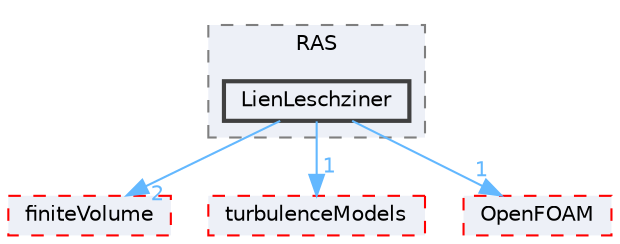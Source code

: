 digraph "src/TurbulenceModels/incompressible/turbulentTransportModels/RAS/LienLeschziner"
{
 // LATEX_PDF_SIZE
  bgcolor="transparent";
  edge [fontname=Helvetica,fontsize=10,labelfontname=Helvetica,labelfontsize=10];
  node [fontname=Helvetica,fontsize=10,shape=box,height=0.2,width=0.4];
  compound=true
  subgraph clusterdir_96b47c9484aadeb0211f2ded0ebdc3ac {
    graph [ bgcolor="#edf0f7", pencolor="grey50", label="RAS", fontname=Helvetica,fontsize=10 style="filled,dashed", URL="dir_96b47c9484aadeb0211f2ded0ebdc3ac.html",tooltip=""]
  dir_11951acee58e7002a3b1fff89d112971 [label="LienLeschziner", fillcolor="#edf0f7", color="grey25", style="filled,bold", URL="dir_11951acee58e7002a3b1fff89d112971.html",tooltip=""];
  }
  dir_9bd15774b555cf7259a6fa18f99fe99b [label="finiteVolume", fillcolor="#edf0f7", color="red", style="filled,dashed", URL="dir_9bd15774b555cf7259a6fa18f99fe99b.html",tooltip=""];
  dir_a3dc37bcacf99bb6122ed819dac99f09 [label="turbulenceModels", fillcolor="#edf0f7", color="red", style="filled,dashed", URL="dir_a3dc37bcacf99bb6122ed819dac99f09.html",tooltip=""];
  dir_c5473ff19b20e6ec4dfe5c310b3778a8 [label="OpenFOAM", fillcolor="#edf0f7", color="red", style="filled,dashed", URL="dir_c5473ff19b20e6ec4dfe5c310b3778a8.html",tooltip=""];
  dir_11951acee58e7002a3b1fff89d112971->dir_9bd15774b555cf7259a6fa18f99fe99b [headlabel="2", labeldistance=1.5 headhref="dir_002148_001387.html" href="dir_002148_001387.html" color="steelblue1" fontcolor="steelblue1"];
  dir_11951acee58e7002a3b1fff89d112971->dir_a3dc37bcacf99bb6122ed819dac99f09 [headlabel="1", labeldistance=1.5 headhref="dir_002148_004144.html" href="dir_002148_004144.html" color="steelblue1" fontcolor="steelblue1"];
  dir_11951acee58e7002a3b1fff89d112971->dir_c5473ff19b20e6ec4dfe5c310b3778a8 [headlabel="1", labeldistance=1.5 headhref="dir_002148_002695.html" href="dir_002148_002695.html" color="steelblue1" fontcolor="steelblue1"];
}
